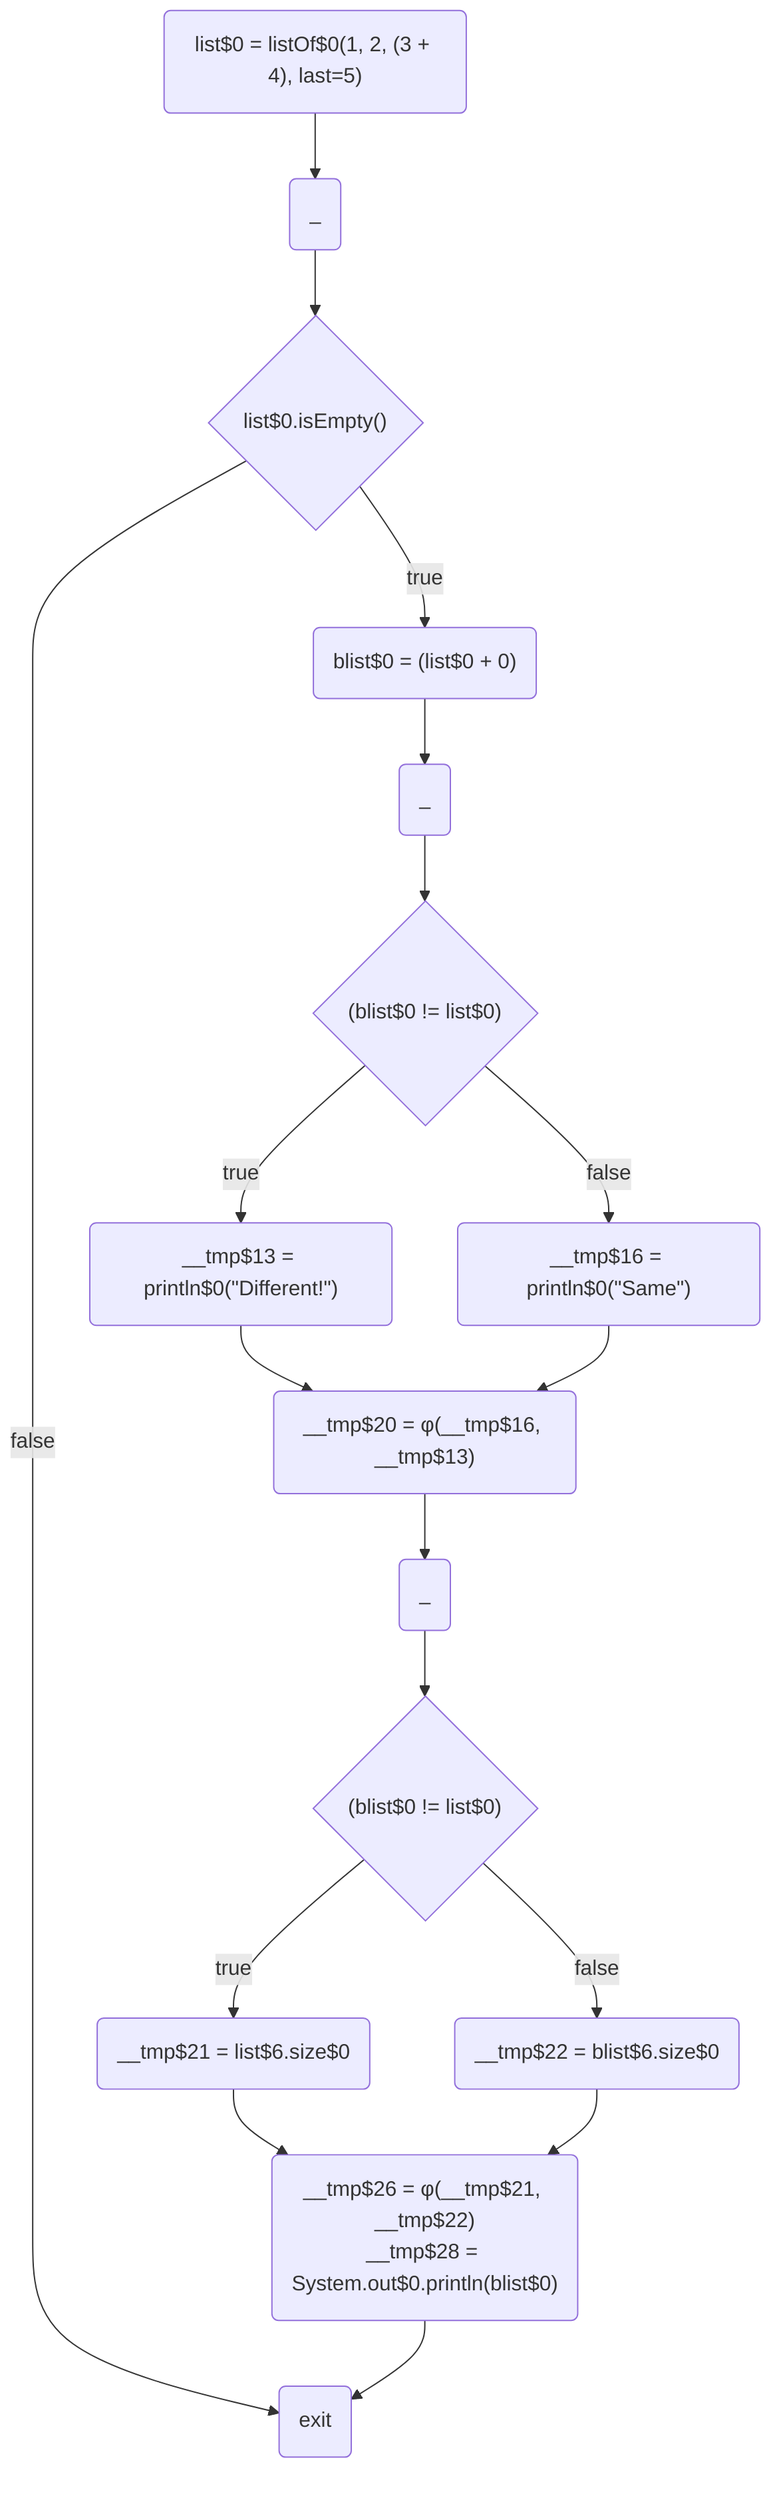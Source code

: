 flowchart TD
	if_cond$53("_")
	cond$47{"list$0.isEmpty()"}
	if_true$51("__tmp$13 = println$0(#quot;Different!#quot;)")
	if_true$48("blist$0 = (list$0 + 0)")
	cond$54{"(blist$0 != list$0)"}
	if_merged$56("__tmp$26 = φ(__tmp$21, __tmp$22)<br>__tmp$28 = System.out$0.println(blist$0)")
	if_true$55("__tmp$21 = list$6.size$0")
	if_false$58("__tmp$22 = blist$6.size$0")
	cond$50{"(blist$0 != list$0)"}
	if_merged$52("__tmp$20 = φ(__tmp$16, __tmp$13)")
	if_cond$49("_")
	if_merged$57("exit")
	entry$45("list$0 = listOf$0(1, 2, (3 + 4), last=5)")
	if_false$59("__tmp$16 = println$0(#quot;Same#quot;)")
	if_cond$46("_")
	if_cond$46 -->  cond$47
	cond$50 --> |"true"| if_true$51
	if_true$55 -->  if_merged$56
	if_cond$53 -->  cond$54
	cond$47 --> |"true"| if_true$48
	if_true$51 -->  if_merged$52
	if_false$58 -->  if_merged$56
	cond$47 --> |"false"| if_merged$57
	cond$54 --> |"false"| if_false$58
	if_merged$52 -->  if_cond$53
	if_merged$56 -->  if_merged$57
	cond$50 --> |"false"| if_false$59
	cond$54 --> |"true"| if_true$55
	if_false$59 -->  if_merged$52
	if_true$48 -->  if_cond$49
	if_cond$49 -->  cond$50
	entry$45 -->  if_cond$46